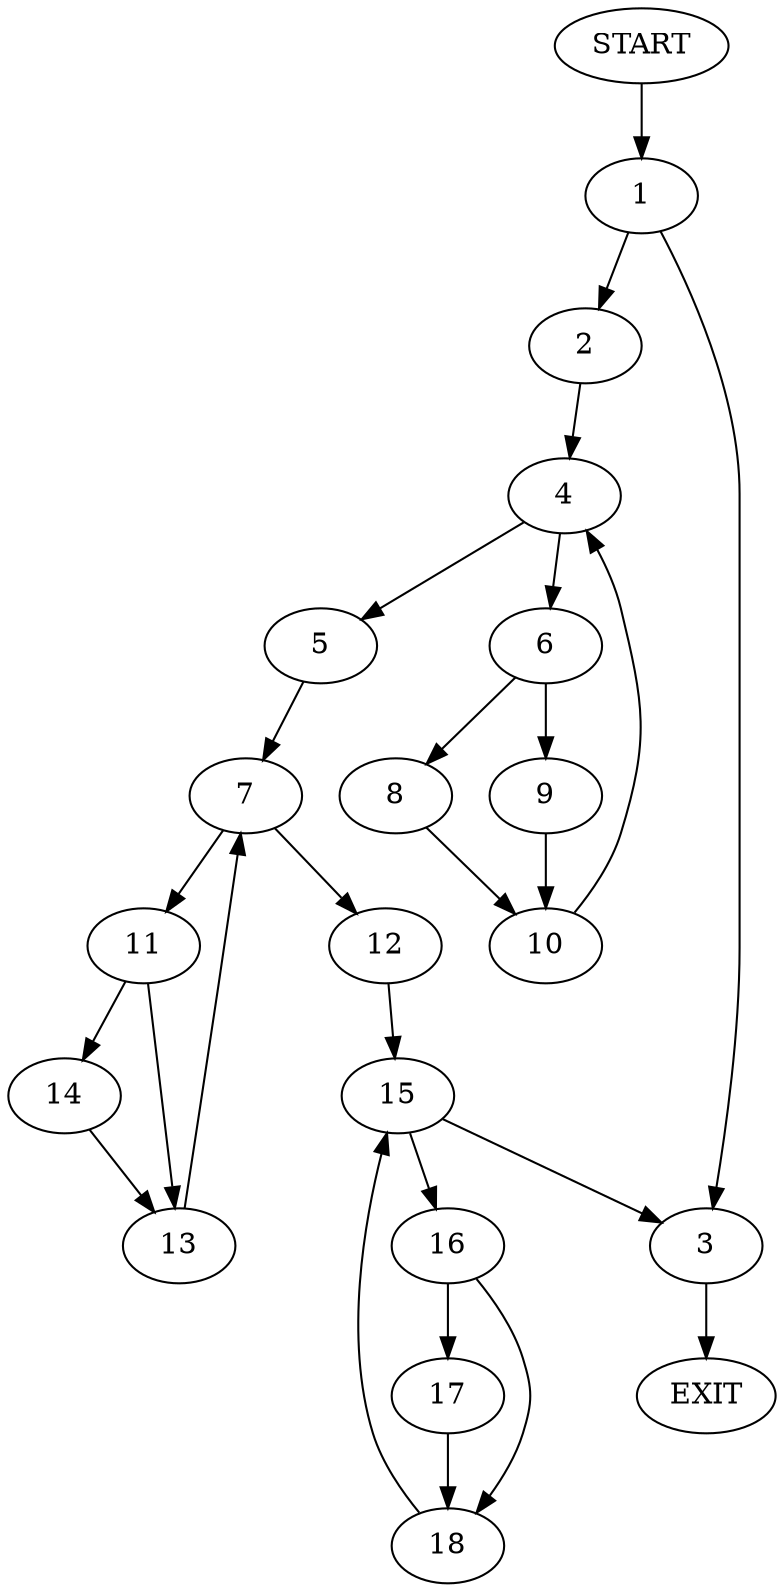 digraph {
0 [label="START"]
19 [label="EXIT"]
0 -> 1
1 -> 2
1 -> 3
3 -> 19
2 -> 4
4 -> 5
4 -> 6
5 -> 7
6 -> 8
6 -> 9
9 -> 10
8 -> 10
10 -> 4
7 -> 11
7 -> 12
11 -> 13
11 -> 14
12 -> 15
14 -> 13
13 -> 7
15 -> 3
15 -> 16
16 -> 17
16 -> 18
17 -> 18
18 -> 15
}
